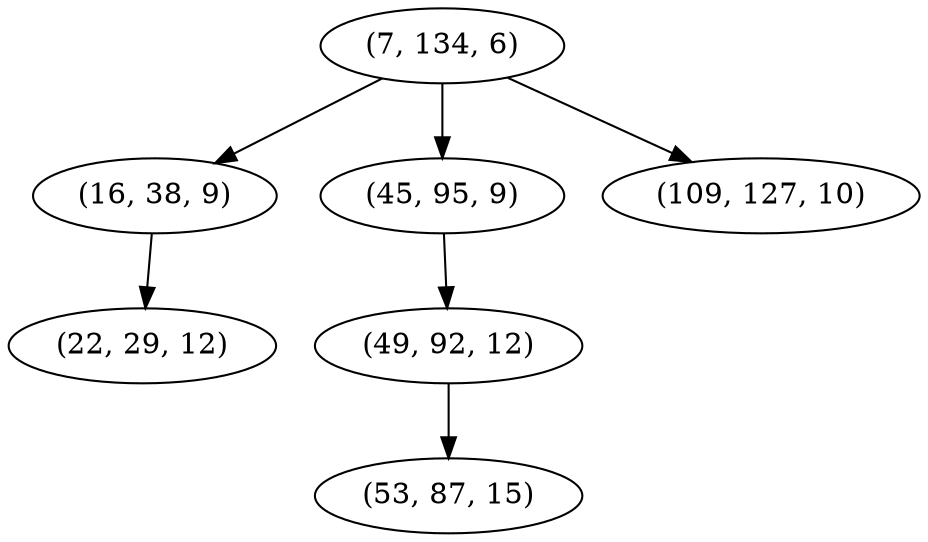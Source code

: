 digraph tree {
    "(7, 134, 6)";
    "(16, 38, 9)";
    "(22, 29, 12)";
    "(45, 95, 9)";
    "(49, 92, 12)";
    "(53, 87, 15)";
    "(109, 127, 10)";
    "(7, 134, 6)" -> "(16, 38, 9)";
    "(7, 134, 6)" -> "(45, 95, 9)";
    "(7, 134, 6)" -> "(109, 127, 10)";
    "(16, 38, 9)" -> "(22, 29, 12)";
    "(45, 95, 9)" -> "(49, 92, 12)";
    "(49, 92, 12)" -> "(53, 87, 15)";
}
